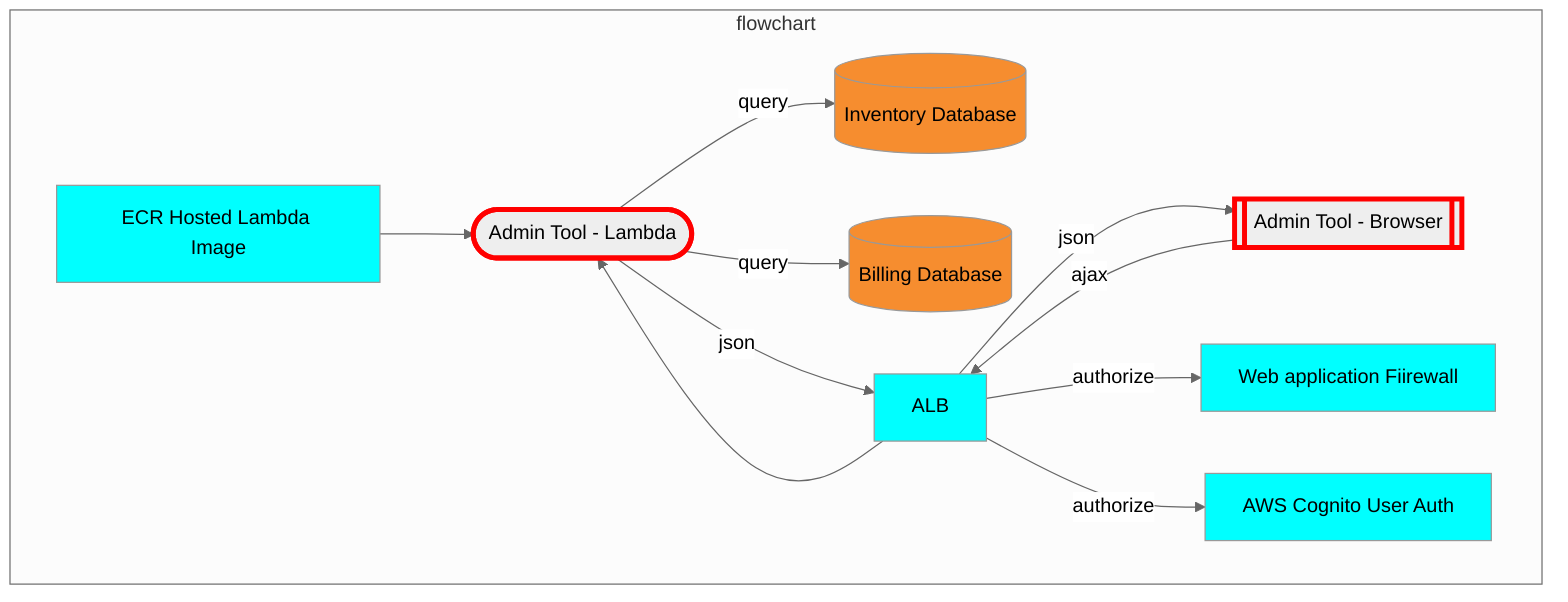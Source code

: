%%{init: {'theme': 'neutral', 'securityLevel': 'loose'}}%%
graph TD
  RDSINV[(Inventory Database)]
  RDSBILL[(Billing Database)]
  ADMIN([Admin Tool - Lambda])
  click ADMIN href "https://github.com/CDLUC3/mrt-admin-lambda" "source code"
  ADMINWEB[[Admin Tool - Browser]]
  click ADMINWEB href "https://github.com/CDLUC3/mrt-admin-lambda" "source code"
  WAF[Web application Fiirewall]
  ECR[ECR Hosted Lambda Image]
  COG[AWS Cognito User Auth]

  subgraph flowchart
    ADMIN --> |query| RDSBILL
    ADMIN --> |query| RDSINV
    ALB --> ADMIN
    ADMIN --> |json| ALB
    ADMINWEB --> |ajax| ALB
    ALB --> |json| ADMINWEB
    ALB --> |authorize| WAF
    ALB --> |authorize| COG
    ECR --> ADMIN
  end

  style RDSINV fill:#F68D2F
  style RDSBILL fill:#F68D2F
  style ADMIN stroke:red,stroke-width:4px
  style ADMINWEB stroke:red,stroke-width:4px
  style ALB fill:cyan
  style WAF fill:cyan
  style ECR fill:cyan
  style COG fill:cyan